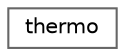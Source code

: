 digraph "Graphical Class Hierarchy"
{
 // LATEX_PDF_SIZE
  bgcolor="transparent";
  edge [fontname=Helvetica,fontsize=10,labelfontname=Helvetica,labelfontsize=10];
  node [fontname=Helvetica,fontsize=10,shape=box,height=0.2,width=0.4];
  rankdir="LR";
  Node0 [id="Node000000",label="thermo",height=0.2,width=0.4,color="grey40", fillcolor="white", style="filled",URL="$classFoam_1_1thermo.html",tooltip="Basic thermodynamics type based on the use of fitting functions for cp, h, s obtained from the templa..."];
}
